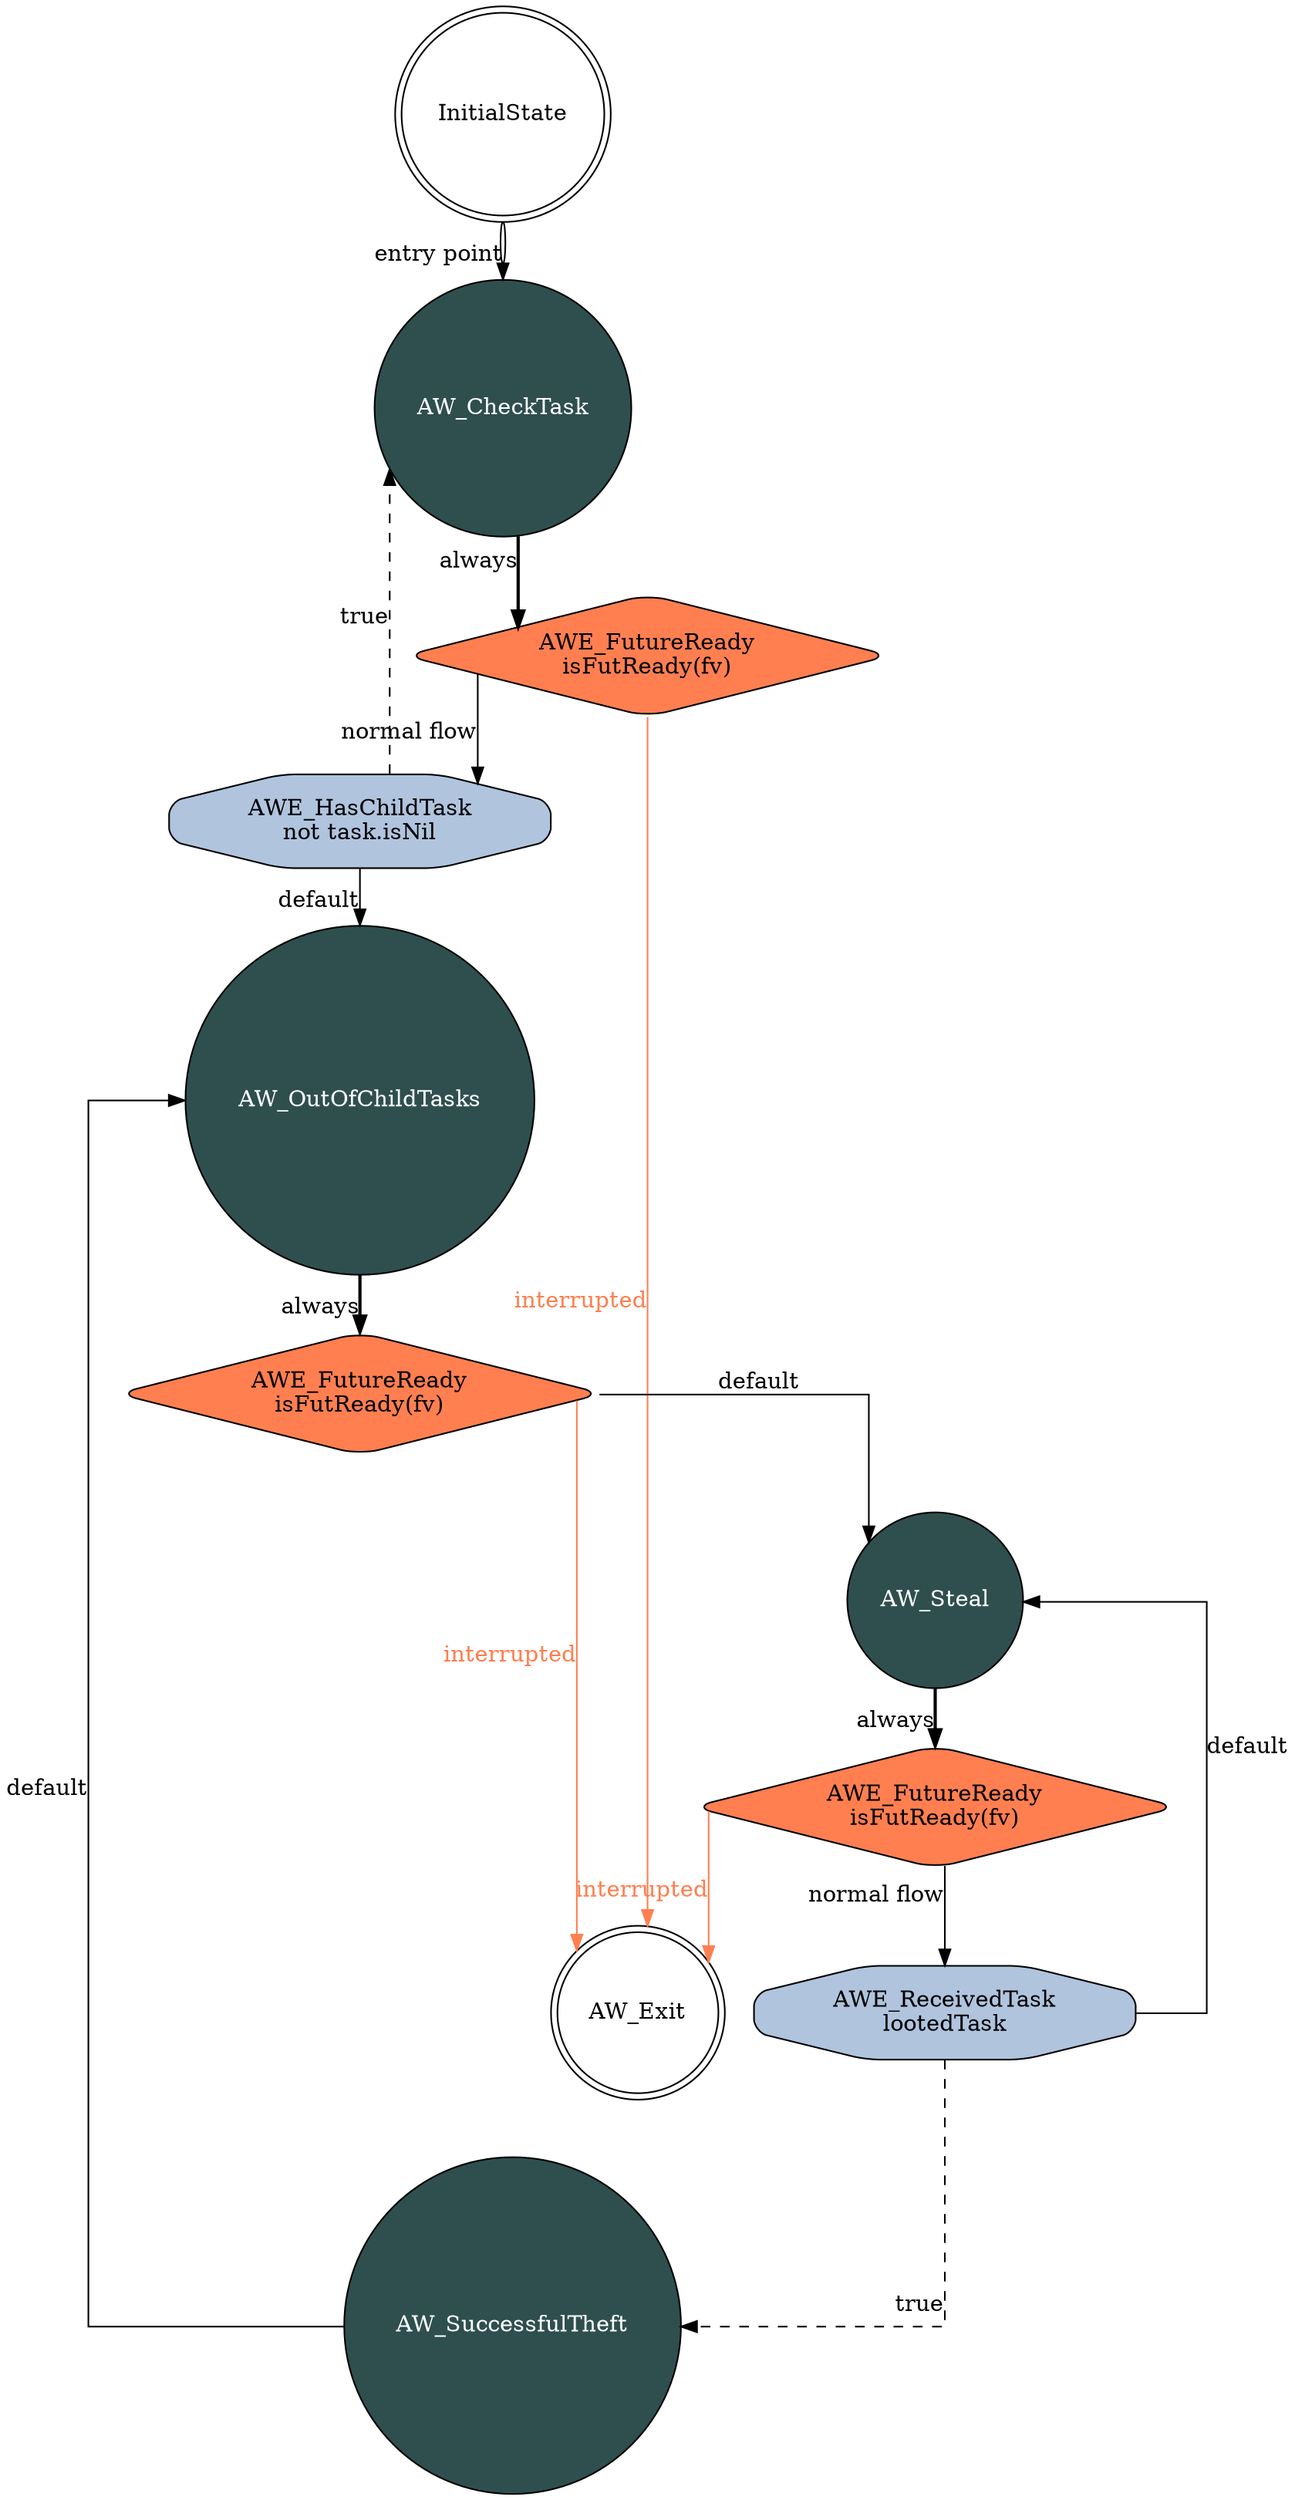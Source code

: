 digraph awaitFSA{
    splines=ortho;
    node [shape = doublecircle]; InitialState AW_Exit;
    node [shape = circle, fontcolor=white, fillcolor=darkslategrey, style="filled"]; AW_Steal AW_SuccessfulTheft AW_CheckTask AW_OutOfChildTasks;
    InitialState -> AW_CheckTask [color="black:invis:black", xlabel="entry point"];
    node [shape = octagon, fontcolor=black, fillcolor=lightsteelblue, style="rounded,filled"]; AW_Steal_AWE_ReceivedTask AW_CheckTask_AWE_HasChildTask ;
    node [shape = diamond, fontcolor=black, fillcolor=coral, style="rounded,filled"]; AW_Steal_AWE_FutureReady AW_CheckTask_AWE_FutureReady AW_OutOfChildTasks_AWE_FutureReady ;
    AW_Steal_AWE_ReceivedTask [label="AWE_ReceivedTask\nlootedTask"];
    AW_CheckTask_AWE_HasChildTask [label="AWE_HasChildTask\nnot task.isNil"];
    AW_Steal_AWE_FutureReady [label="AWE_FutureReady\nisFutReady(fv)"];
    AW_CheckTask_AWE_FutureReady [label="AWE_FutureReady\nisFutReady(fv)"];
    AW_OutOfChildTasks_AWE_FutureReady [label="AWE_FutureReady\nisFutReady(fv)"];
    AW_Steal -> AW_Steal_AWE_FutureReady[style=bold, xlabel="always"];
    AW_Steal_AWE_FutureReady -> AW_Exit [color="coral", fontcolor="coral", xlabel="interrupted"];
    AW_Steal_AWE_FutureReady -> AW_Steal_AWE_ReceivedTask[xlabel="normal flow"];
    AW_Steal_AWE_ReceivedTask -> AW_SuccessfulTheft [style=dashed, xlabel="true"];
    AW_Steal_AWE_ReceivedTask -> AW_Steal [xlabel="default"];
    AW_SuccessfulTheft -> AW_OutOfChildTasks [xlabel="default"];
    AW_CheckTask -> AW_CheckTask_AWE_FutureReady[style=bold, xlabel="always"];
    AW_CheckTask_AWE_FutureReady -> AW_Exit [color="coral", fontcolor="coral", xlabel="interrupted"];
    AW_CheckTask_AWE_FutureReady -> AW_CheckTask_AWE_HasChildTask[xlabel="normal flow"];
    AW_CheckTask_AWE_HasChildTask -> AW_CheckTask [style=dashed, xlabel="true"];
    AW_CheckTask_AWE_HasChildTask -> AW_OutOfChildTasks [xlabel="default"];
    AW_OutOfChildTasks -> AW_OutOfChildTasks_AWE_FutureReady[style=bold, xlabel="always"];
    AW_OutOfChildTasks_AWE_FutureReady -> AW_Exit [color="coral", fontcolor="coral", xlabel="interrupted"];
    AW_OutOfChildTasks_AWE_FutureReady -> AW_Steal [xlabel="default"];
}